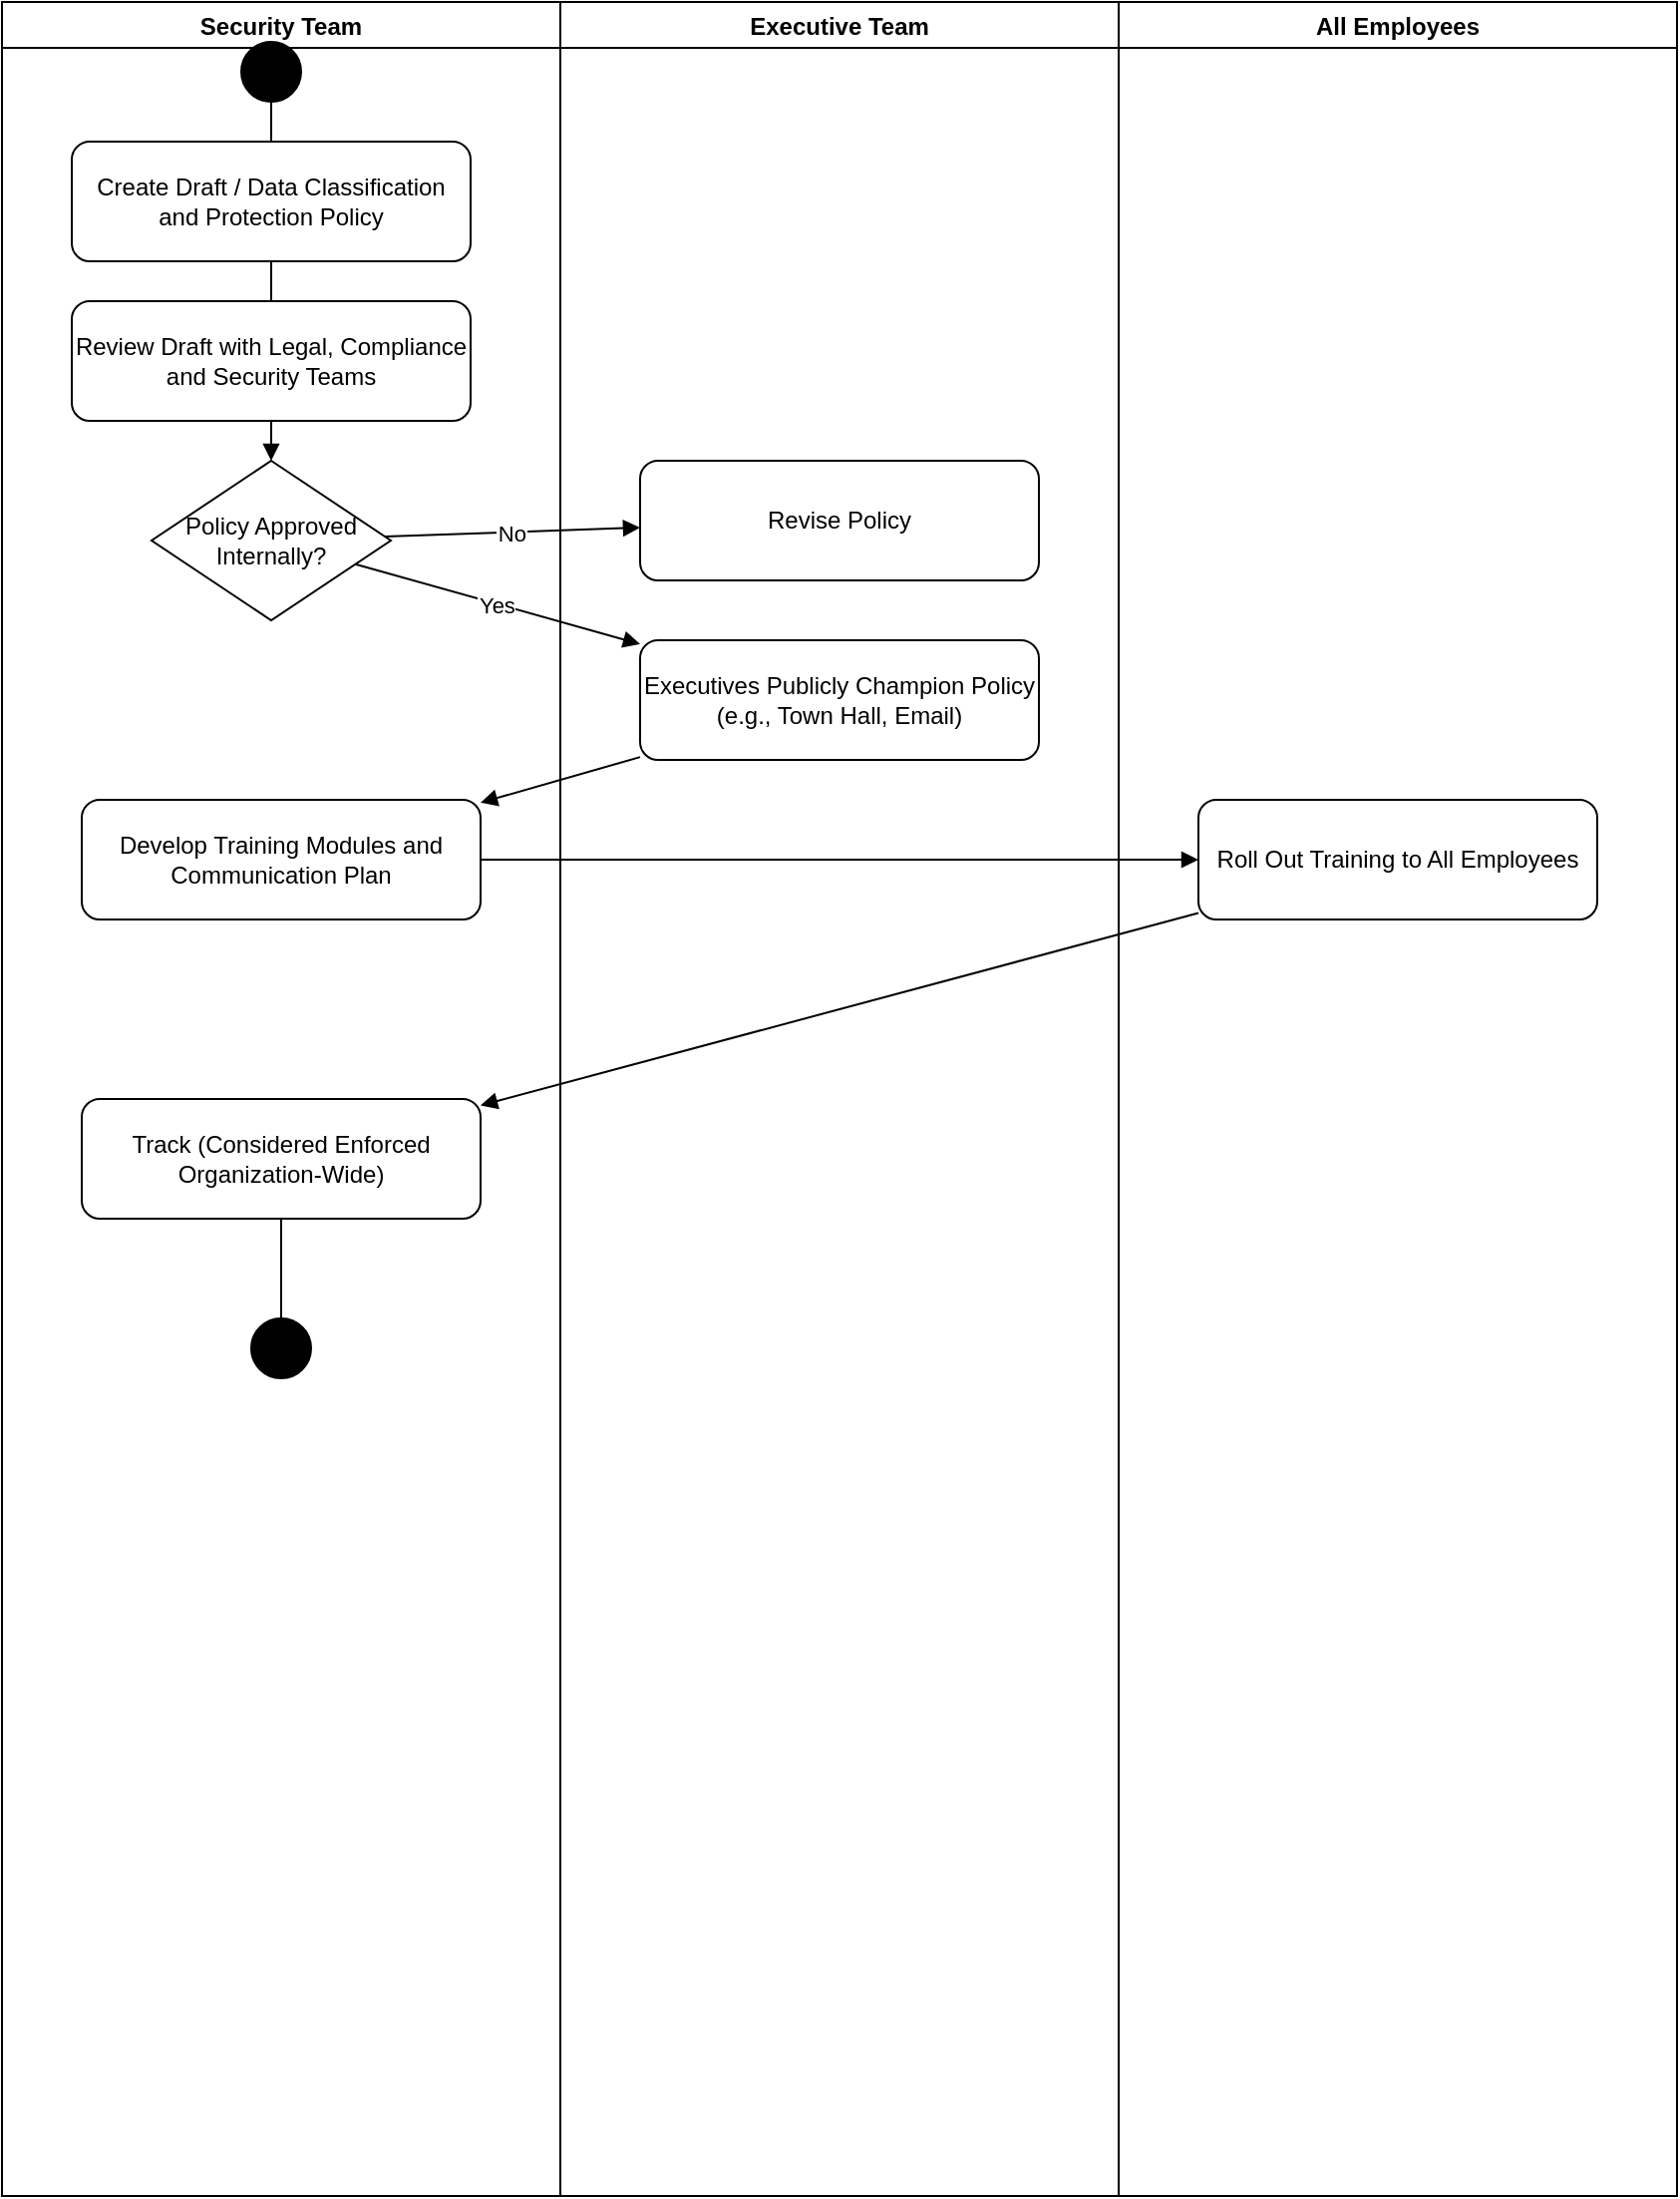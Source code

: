<mxfile version="27.0.6">
  <diagram name="Data Classification Policy Activity" id="0">
    <mxGraphModel dx="1426" dy="743" grid="1" gridSize="10" guides="1" tooltips="1" connect="1" arrows="1" fold="1" page="1" pageScale="1" pageWidth="850" pageHeight="1100" math="0" shadow="0">
      <root>
        <mxCell id="0" />
        <mxCell id="1" parent="0" />
        <mxCell id="2" value="Security Team" style="swimlane" parent="1" vertex="1">
          <mxGeometry width="280" height="1100" as="geometry" />
        </mxCell>
        <mxCell id="5" value="" style="ellipse;whiteSpace=wrap;html=1;aspect=fixed;fillColor=#000000;" parent="2" vertex="1">
          <mxGeometry x="120" y="20" width="30" height="30" as="geometry" />
        </mxCell>
        <mxCell id="6" value="Create Draft / Data Classification and Protection Policy" style="rounded=1;whiteSpace=wrap;html=1;" parent="2" vertex="1">
          <mxGeometry x="35" y="70" width="200" height="60" as="geometry" />
        </mxCell>
        <mxCell id="7" value="Review Draft with Legal, Compliance and Security Teams" style="rounded=1;whiteSpace=wrap;html=1;" parent="2" vertex="1">
          <mxGeometry x="35" y="150" width="200" height="60" as="geometry" />
        </mxCell>
        <mxCell id="8" value="Policy Approved Internally?" style="rhombus;whiteSpace=wrap;html=1;" parent="2" vertex="1">
          <mxGeometry x="75" y="230" width="120" height="80" as="geometry" />
        </mxCell>
        <mxCell id="e1" style="endArrow=none;" parent="2" source="5" target="6" edge="1">
          <mxGeometry relative="1" as="geometry" />
        </mxCell>
        <mxCell id="e2" style="endArrow=none;" parent="2" source="6" target="7" edge="1">
          <mxGeometry relative="1" as="geometry" />
        </mxCell>
        <mxCell id="e3" style="endArrow=block;" parent="2" source="7" target="8" edge="1">
          <mxGeometry relative="1" as="geometry" />
        </mxCell>
        <mxCell id="e4" value="No" style="endArrow=block;" parent="2" source="8" target="9" edge="1">
          <mxGeometry relative="1" as="geometry" />
        </mxCell>
        <mxCell id="e5" value="Yes" style="endArrow=block;" parent="2" source="8" target="10" edge="1">
          <mxGeometry relative="1" as="geometry" />
        </mxCell>
        <mxCell id="11" value="Develop Training Modules and Communication Plan" style="rounded=1;whiteSpace=wrap;html=1;" parent="2" vertex="1">
          <mxGeometry x="40" y="400" width="200" height="60" as="geometry" />
        </mxCell>
        <mxCell id="13" value="Track (Considered Enforced Organization-Wide)" style="rounded=1;whiteSpace=wrap;html=1;" parent="2" vertex="1">
          <mxGeometry x="40" y="550" width="200" height="60" as="geometry" />
        </mxCell>
        <mxCell id="14" value="" style="ellipse;whiteSpace=wrap;html=1;aspect=fixed;fillColor=#000000;" parent="2" vertex="1">
          <mxGeometry x="125" y="660" width="30" height="30" as="geometry" />
        </mxCell>
        <mxCell id="e9" style="endArrow=none;" parent="2" source="13" target="14" edge="1">
          <mxGeometry relative="1" as="geometry" />
        </mxCell>
        <mxCell id="3" value="Executive Team" style="swimlane" parent="1" vertex="1">
          <mxGeometry x="280" width="280" height="1100" as="geometry" />
        </mxCell>
        <mxCell id="9" value="Revise Policy" style="rounded=1;whiteSpace=wrap;html=1;" parent="3" vertex="1">
          <mxGeometry x="40" y="230" width="200" height="60" as="geometry" />
        </mxCell>
        <mxCell id="10" value="Executives Publicly Champion Policy (e.g., Town Hall, Email)" style="rounded=1;whiteSpace=wrap;html=1;" parent="3" vertex="1">
          <mxGeometry x="40" y="320" width="200" height="60" as="geometry" />
        </mxCell>
        <mxCell id="4" value="All Employees" style="swimlane" parent="1" vertex="1">
          <mxGeometry x="560" width="280" height="1100" as="geometry" />
        </mxCell>
        <mxCell id="12" value="Roll Out Training to All Employees" style="rounded=1;whiteSpace=wrap;html=1;" parent="4" vertex="1">
          <mxGeometry x="40" y="400" width="200" height="60" as="geometry" />
        </mxCell>
        <mxCell id="e6" style="endArrow=block;" parent="1" source="10" target="11" edge="1">
          <mxGeometry relative="1" as="geometry" />
        </mxCell>
        <mxCell id="e7" style="endArrow=block;" parent="1" source="11" target="12" edge="1">
          <mxGeometry relative="1" as="geometry" />
        </mxCell>
        <mxCell id="e8" style="endArrow=block;" parent="1" source="12" target="13" edge="1">
          <mxGeometry relative="1" as="geometry" />
        </mxCell>
      </root>
    </mxGraphModel>
  </diagram>
</mxfile>
